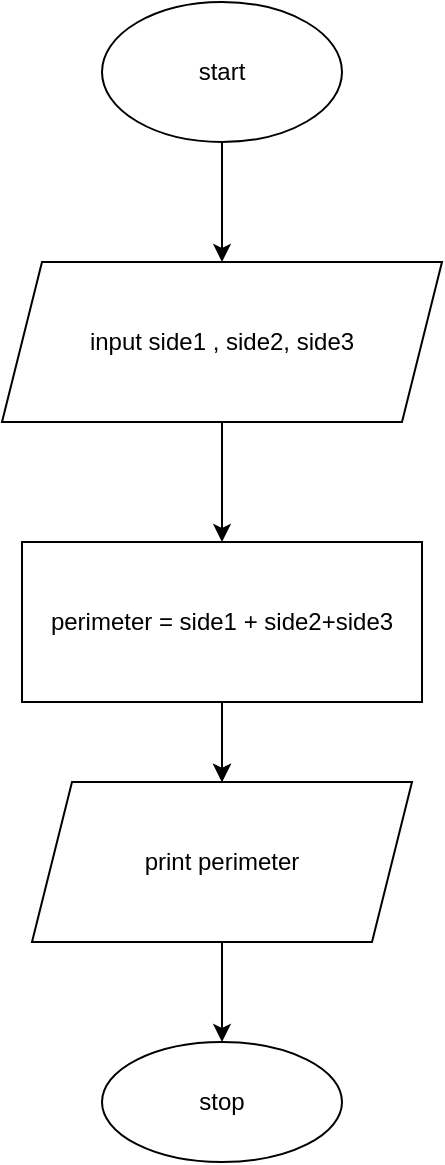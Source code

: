 <mxfile version="16.1.2" type="device"><diagram id="cKdmR1InMKIzH-Ew9ffI" name="Page-1"><mxGraphModel dx="-5522" dy="641" grid="1" gridSize="10" guides="1" tooltips="1" connect="1" arrows="1" fold="1" page="1" pageScale="1" pageWidth="850" pageHeight="1100" math="0" shadow="0"><root><mxCell id="0"/><mxCell id="1" parent="0"/><mxCell id="fiiRDpOI5PjAM7Ks4kA8-1" style="edgeStyle=orthogonalEdgeStyle;rounded=0;orthogonalLoop=1;jettySize=auto;html=1;entryX=0.5;entryY=0;entryDx=0;entryDy=0;" edge="1" parent="1" source="fiiRDpOI5PjAM7Ks4kA8-2" target="fiiRDpOI5PjAM7Ks4kA8-4"><mxGeometry relative="1" as="geometry"/></mxCell><mxCell id="fiiRDpOI5PjAM7Ks4kA8-2" value="start" style="ellipse;whiteSpace=wrap;html=1;" vertex="1" parent="1"><mxGeometry x="6890" y="240" width="120" height="70" as="geometry"/></mxCell><mxCell id="fiiRDpOI5PjAM7Ks4kA8-3" style="edgeStyle=orthogonalEdgeStyle;rounded=0;orthogonalLoop=1;jettySize=auto;html=1;entryX=0.5;entryY=0;entryDx=0;entryDy=0;" edge="1" parent="1" source="fiiRDpOI5PjAM7Ks4kA8-4" target="fiiRDpOI5PjAM7Ks4kA8-7"><mxGeometry relative="1" as="geometry"/></mxCell><mxCell id="fiiRDpOI5PjAM7Ks4kA8-4" value="input side1 , side2, side3" style="shape=parallelogram;perimeter=parallelogramPerimeter;whiteSpace=wrap;html=1;fixedSize=1;" vertex="1" parent="1"><mxGeometry x="6840" y="370" width="220" height="80" as="geometry"/></mxCell><mxCell id="fiiRDpOI5PjAM7Ks4kA8-5" style="edgeStyle=orthogonalEdgeStyle;rounded=0;orthogonalLoop=1;jettySize=auto;html=1;entryX=0.5;entryY=0;entryDx=0;entryDy=0;" edge="1" parent="1" source="fiiRDpOI5PjAM7Ks4kA8-7" target="fiiRDpOI5PjAM7Ks4kA8-9"><mxGeometry relative="1" as="geometry"/></mxCell><mxCell id="fiiRDpOI5PjAM7Ks4kA8-6" value="" style="edgeStyle=orthogonalEdgeStyle;rounded=0;orthogonalLoop=1;jettySize=auto;html=1;" edge="1" parent="1" source="fiiRDpOI5PjAM7Ks4kA8-7" target="fiiRDpOI5PjAM7Ks4kA8-9"><mxGeometry relative="1" as="geometry"/></mxCell><mxCell id="fiiRDpOI5PjAM7Ks4kA8-7" value="perimeter = side1 + side2+side3" style="rounded=0;whiteSpace=wrap;html=1;" vertex="1" parent="1"><mxGeometry x="6850" y="510" width="200" height="80" as="geometry"/></mxCell><mxCell id="fiiRDpOI5PjAM7Ks4kA8-8" style="edgeStyle=orthogonalEdgeStyle;rounded=0;orthogonalLoop=1;jettySize=auto;html=1;entryX=0.5;entryY=0;entryDx=0;entryDy=0;" edge="1" parent="1" source="fiiRDpOI5PjAM7Ks4kA8-9" target="fiiRDpOI5PjAM7Ks4kA8-10"><mxGeometry relative="1" as="geometry"/></mxCell><mxCell id="fiiRDpOI5PjAM7Ks4kA8-9" value="print perimeter" style="shape=parallelogram;perimeter=parallelogramPerimeter;whiteSpace=wrap;html=1;fixedSize=1;" vertex="1" parent="1"><mxGeometry x="6855" y="630" width="190" height="80" as="geometry"/></mxCell><mxCell id="fiiRDpOI5PjAM7Ks4kA8-10" value="stop" style="ellipse;whiteSpace=wrap;html=1;" vertex="1" parent="1"><mxGeometry x="6890" y="760" width="120" height="60" as="geometry"/></mxCell></root></mxGraphModel></diagram></mxfile>